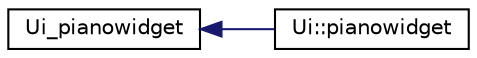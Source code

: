 digraph "Graphical Class Hierarchy"
{
  edge [fontname="Helvetica",fontsize="10",labelfontname="Helvetica",labelfontsize="10"];
  node [fontname="Helvetica",fontsize="10",shape=record];
  rankdir="LR";
  Node0 [label="Ui_pianowidget",height=0.2,width=0.4,color="black", fillcolor="white", style="filled",URL="$classUi__pianowidget.html"];
  Node0 -> Node1 [dir="back",color="midnightblue",fontsize="10",style="solid",fontname="Helvetica"];
  Node1 [label="Ui::pianowidget",height=0.2,width=0.4,color="black", fillcolor="white", style="filled",URL="$classUi_1_1pianowidget.html"];
}

